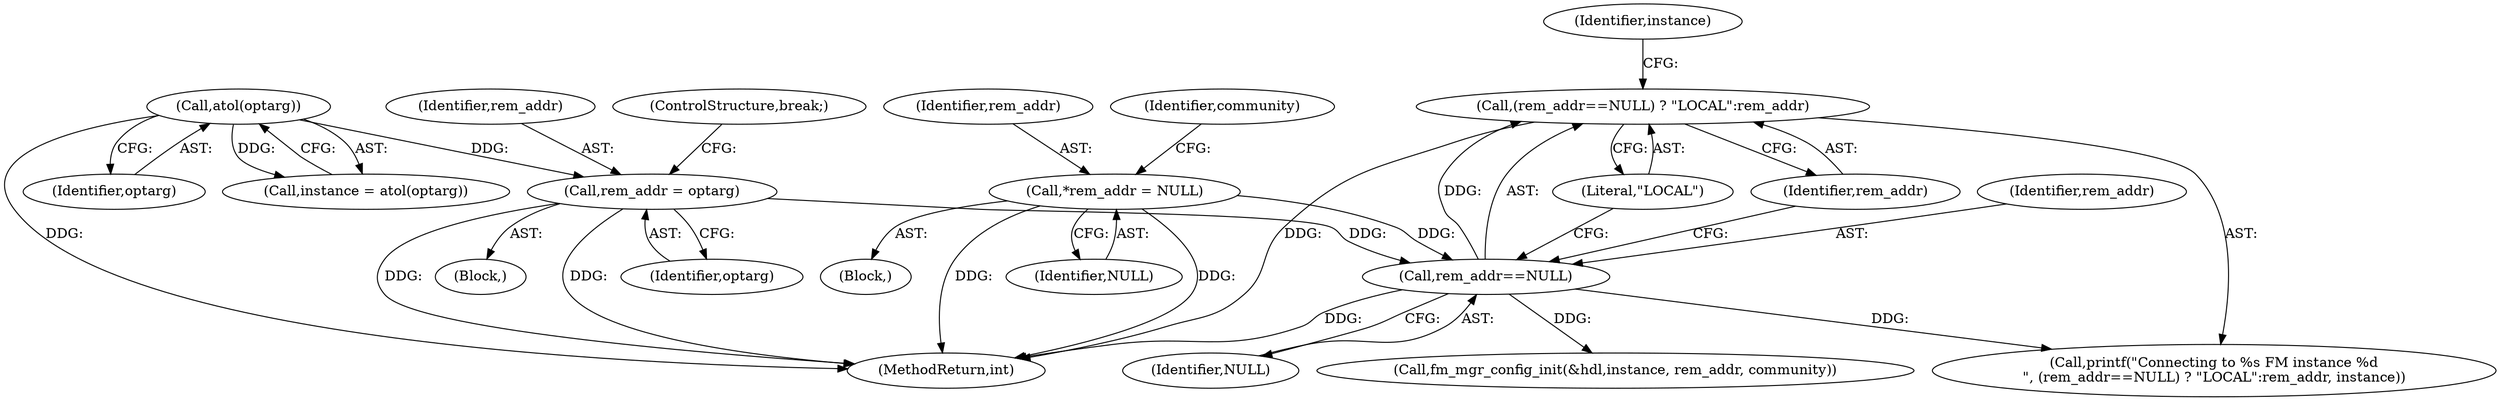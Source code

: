 digraph "0_opa-ff_c5759e7b76f5bf844be6c6641cc1b356bbc83869@pointer" {
"1000192" [label="(Call,(rem_addr==NULL) ? \"LOCAL\":rem_addr)"];
"1000193" [label="(Call,rem_addr==NULL)"];
"1000157" [label="(Call,rem_addr = optarg)"];
"1000153" [label="(Call,atol(optarg))"];
"1000115" [label="(Call,*rem_addr = NULL)"];
"1000193" [label="(Call,rem_addr==NULL)"];
"1000158" [label="(Identifier,rem_addr)"];
"1000160" [label="(ControlStructure,break;)"];
"1000159" [label="(Identifier,optarg)"];
"1000203" [label="(Call,fm_mgr_config_init(&hdl,instance, rem_addr, community))"];
"1000120" [label="(Identifier,community)"];
"1000157" [label="(Call,rem_addr = optarg)"];
"1000115" [label="(Call,*rem_addr = NULL)"];
"1000104" [label="(Block,)"];
"1000346" [label="(MethodReturn,int)"];
"1000117" [label="(Identifier,NULL)"];
"1000141" [label="(Block,)"];
"1000198" [label="(Identifier,instance)"];
"1000116" [label="(Identifier,rem_addr)"];
"1000192" [label="(Call,(rem_addr==NULL) ? \"LOCAL\":rem_addr)"];
"1000196" [label="(Literal,\"LOCAL\")"];
"1000190" [label="(Call,printf(\"Connecting to %s FM instance %d\n\", (rem_addr==NULL) ? \"LOCAL\":rem_addr, instance))"];
"1000154" [label="(Identifier,optarg)"];
"1000197" [label="(Identifier,rem_addr)"];
"1000195" [label="(Identifier,NULL)"];
"1000153" [label="(Call,atol(optarg))"];
"1000194" [label="(Identifier,rem_addr)"];
"1000151" [label="(Call,instance = atol(optarg))"];
"1000192" -> "1000190"  [label="AST: "];
"1000192" -> "1000196"  [label="CFG: "];
"1000192" -> "1000197"  [label="CFG: "];
"1000193" -> "1000192"  [label="AST: "];
"1000196" -> "1000192"  [label="AST: "];
"1000197" -> "1000192"  [label="AST: "];
"1000198" -> "1000192"  [label="CFG: "];
"1000192" -> "1000346"  [label="DDG: "];
"1000193" -> "1000192"  [label="DDG: "];
"1000193" -> "1000195"  [label="CFG: "];
"1000194" -> "1000193"  [label="AST: "];
"1000195" -> "1000193"  [label="AST: "];
"1000196" -> "1000193"  [label="CFG: "];
"1000197" -> "1000193"  [label="CFG: "];
"1000193" -> "1000346"  [label="DDG: "];
"1000193" -> "1000190"  [label="DDG: "];
"1000157" -> "1000193"  [label="DDG: "];
"1000115" -> "1000193"  [label="DDG: "];
"1000193" -> "1000203"  [label="DDG: "];
"1000157" -> "1000141"  [label="AST: "];
"1000157" -> "1000159"  [label="CFG: "];
"1000158" -> "1000157"  [label="AST: "];
"1000159" -> "1000157"  [label="AST: "];
"1000160" -> "1000157"  [label="CFG: "];
"1000157" -> "1000346"  [label="DDG: "];
"1000157" -> "1000346"  [label="DDG: "];
"1000153" -> "1000157"  [label="DDG: "];
"1000153" -> "1000151"  [label="AST: "];
"1000153" -> "1000154"  [label="CFG: "];
"1000154" -> "1000153"  [label="AST: "];
"1000151" -> "1000153"  [label="CFG: "];
"1000153" -> "1000346"  [label="DDG: "];
"1000153" -> "1000151"  [label="DDG: "];
"1000115" -> "1000104"  [label="AST: "];
"1000115" -> "1000117"  [label="CFG: "];
"1000116" -> "1000115"  [label="AST: "];
"1000117" -> "1000115"  [label="AST: "];
"1000120" -> "1000115"  [label="CFG: "];
"1000115" -> "1000346"  [label="DDG: "];
"1000115" -> "1000346"  [label="DDG: "];
}
